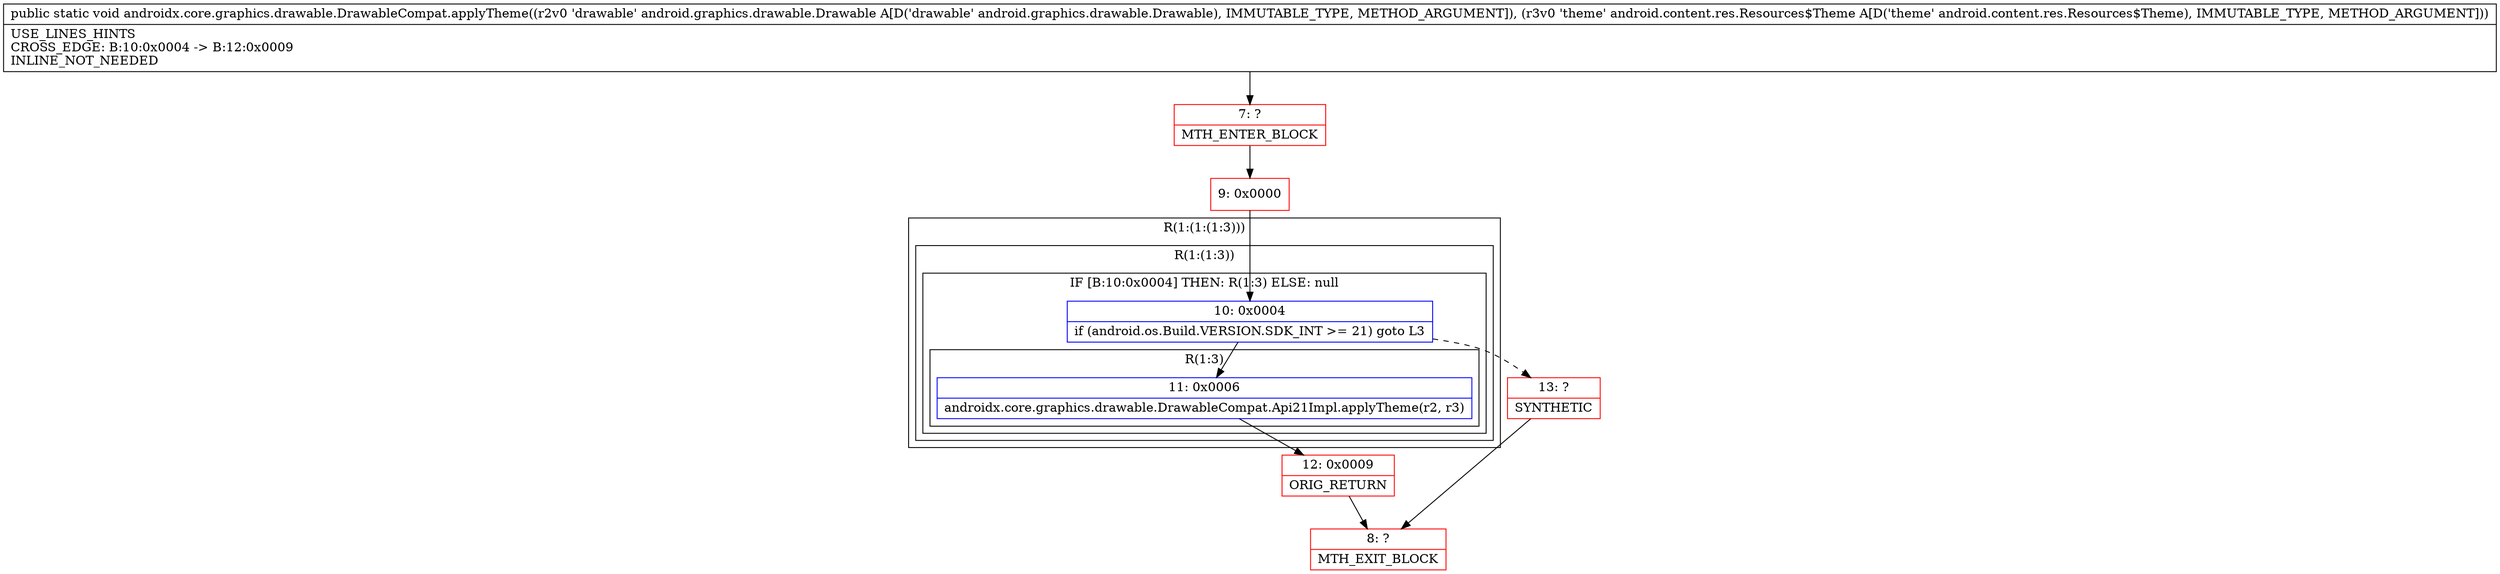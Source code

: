 digraph "CFG forandroidx.core.graphics.drawable.DrawableCompat.applyTheme(Landroid\/graphics\/drawable\/Drawable;Landroid\/content\/res\/Resources$Theme;)V" {
subgraph cluster_Region_1712795278 {
label = "R(1:(1:(1:3)))";
node [shape=record,color=blue];
subgraph cluster_Region_1370427355 {
label = "R(1:(1:3))";
node [shape=record,color=blue];
subgraph cluster_IfRegion_154295467 {
label = "IF [B:10:0x0004] THEN: R(1:3) ELSE: null";
node [shape=record,color=blue];
Node_10 [shape=record,label="{10\:\ 0x0004|if (android.os.Build.VERSION.SDK_INT \>= 21) goto L3\l}"];
subgraph cluster_Region_1967836016 {
label = "R(1:3)";
node [shape=record,color=blue];
Node_11 [shape=record,label="{11\:\ 0x0006|androidx.core.graphics.drawable.DrawableCompat.Api21Impl.applyTheme(r2, r3)\l}"];
}
}
}
}
Node_7 [shape=record,color=red,label="{7\:\ ?|MTH_ENTER_BLOCK\l}"];
Node_9 [shape=record,color=red,label="{9\:\ 0x0000}"];
Node_12 [shape=record,color=red,label="{12\:\ 0x0009|ORIG_RETURN\l}"];
Node_8 [shape=record,color=red,label="{8\:\ ?|MTH_EXIT_BLOCK\l}"];
Node_13 [shape=record,color=red,label="{13\:\ ?|SYNTHETIC\l}"];
MethodNode[shape=record,label="{public static void androidx.core.graphics.drawable.DrawableCompat.applyTheme((r2v0 'drawable' android.graphics.drawable.Drawable A[D('drawable' android.graphics.drawable.Drawable), IMMUTABLE_TYPE, METHOD_ARGUMENT]), (r3v0 'theme' android.content.res.Resources$Theme A[D('theme' android.content.res.Resources$Theme), IMMUTABLE_TYPE, METHOD_ARGUMENT]))  | USE_LINES_HINTS\lCROSS_EDGE: B:10:0x0004 \-\> B:12:0x0009\lINLINE_NOT_NEEDED\l}"];
MethodNode -> Node_7;Node_10 -> Node_11;
Node_10 -> Node_13[style=dashed];
Node_11 -> Node_12;
Node_7 -> Node_9;
Node_9 -> Node_10;
Node_12 -> Node_8;
Node_13 -> Node_8;
}

